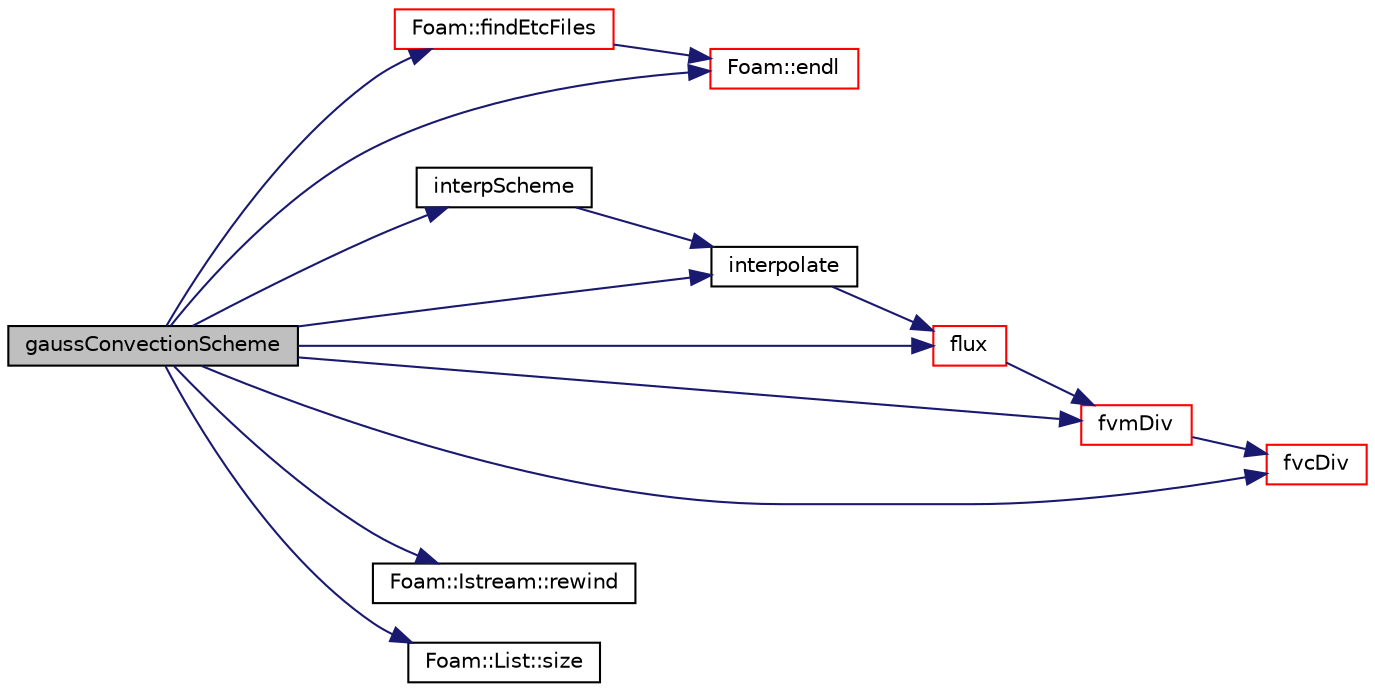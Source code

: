 digraph "gaussConvectionScheme"
{
  bgcolor="transparent";
  edge [fontname="Helvetica",fontsize="10",labelfontname="Helvetica",labelfontsize="10"];
  node [fontname="Helvetica",fontsize="10",shape=record];
  rankdir="LR";
  Node1 [label="gaussConvectionScheme",height=0.2,width=0.4,color="black", fillcolor="grey75", style="filled", fontcolor="black"];
  Node1 -> Node2 [color="midnightblue",fontsize="10",style="solid",fontname="Helvetica"];
  Node2 [label="Foam::endl",height=0.2,width=0.4,color="red",URL="$a10733.html#a2db8fe02a0d3909e9351bb4275b23ce4",tooltip="Add newline and flush stream. "];
  Node1 -> Node3 [color="midnightblue",fontsize="10",style="solid",fontname="Helvetica"];
  Node3 [label="Foam::findEtcFiles",height=0.2,width=0.4,color="red",URL="$a10733.html#aab73bb2c46692e2e11dd7364556cd3c5",tooltip="Search for files from user/group/shipped directories. "];
  Node3 -> Node2 [color="midnightblue",fontsize="10",style="solid",fontname="Helvetica"];
  Node1 -> Node4 [color="midnightblue",fontsize="10",style="solid",fontname="Helvetica"];
  Node4 [label="flux",height=0.2,width=0.4,color="red",URL="$a00903.html#aa7c4ce4a2accb693290511e81b0427ac"];
  Node4 -> Node5 [color="midnightblue",fontsize="10",style="solid",fontname="Helvetica"];
  Node5 [label="fvmDiv",height=0.2,width=0.4,color="red",URL="$a00903.html#ae806c1ba4e4764f7f5b7f5beb710b6f8"];
  Node5 -> Node6 [color="midnightblue",fontsize="10",style="solid",fontname="Helvetica"];
  Node6 [label="fvcDiv",height=0.2,width=0.4,color="red",URL="$a00903.html#a2eacaefd22f61a84fdb13b7d4b96a20a"];
  Node1 -> Node6 [color="midnightblue",fontsize="10",style="solid",fontname="Helvetica"];
  Node1 -> Node5 [color="midnightblue",fontsize="10",style="solid",fontname="Helvetica"];
  Node1 -> Node7 [color="midnightblue",fontsize="10",style="solid",fontname="Helvetica"];
  Node7 [label="interpolate",height=0.2,width=0.4,color="black",URL="$a00903.html#ae6fd5a9c8ed01ada43155ccf20ce5e30"];
  Node7 -> Node4 [color="midnightblue",fontsize="10",style="solid",fontname="Helvetica"];
  Node1 -> Node8 [color="midnightblue",fontsize="10",style="solid",fontname="Helvetica"];
  Node8 [label="interpScheme",height=0.2,width=0.4,color="black",URL="$a00903.html#a7bb3f9de1d43406a1c760ef615c0f4b7"];
  Node8 -> Node7 [color="midnightblue",fontsize="10",style="solid",fontname="Helvetica"];
  Node1 -> Node9 [color="midnightblue",fontsize="10",style="solid",fontname="Helvetica"];
  Node9 [label="Foam::Istream::rewind",height=0.2,width=0.4,color="black",URL="$a01199.html#a15043710be429e79d796f3d126bed21d",tooltip="Rewind and return the stream so that it may be read again. "];
  Node1 -> Node10 [color="midnightblue",fontsize="10",style="solid",fontname="Helvetica"];
  Node10 [label="Foam::List::size",height=0.2,width=0.4,color="black",URL="$a01364.html#a8a5f6fa29bd4b500caf186f60245b384",tooltip="Override size to be inconsistent with allocated storage. "];
}
